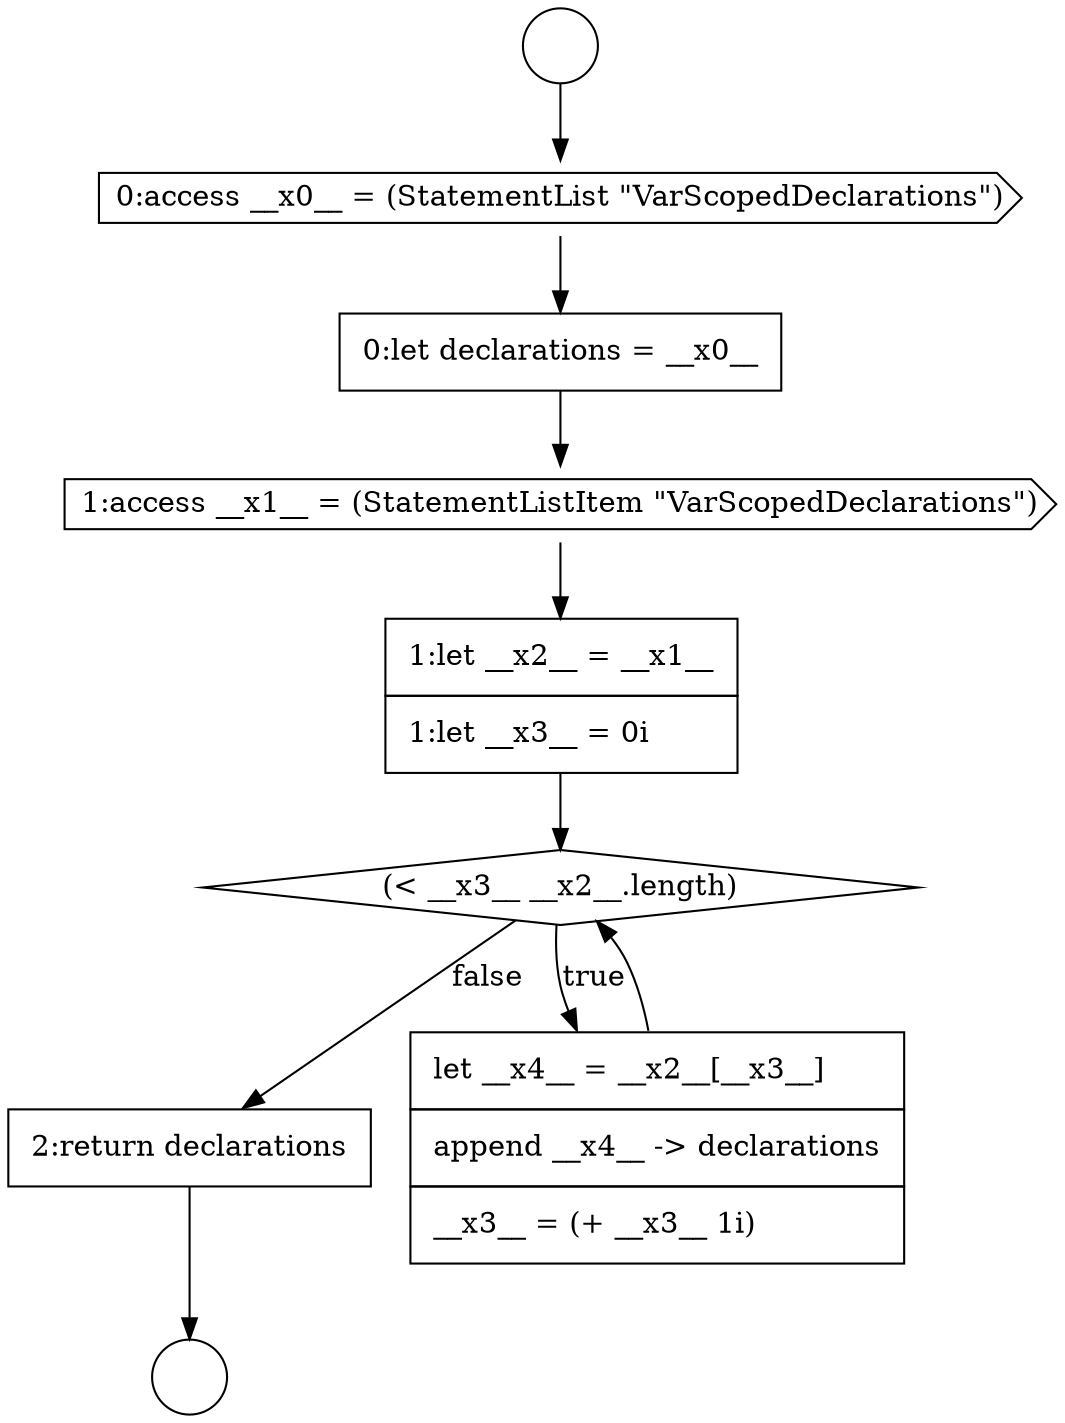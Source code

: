 digraph {
  node5874 [shape=none, margin=0, label=<<font color="black">
    <table border="0" cellborder="1" cellspacing="0" cellpadding="10">
      <tr><td align="left">2:return declarations</td></tr>
    </table>
  </font>> color="black" fillcolor="white" style=filled]
  node5872 [shape=diamond, label=<<font color="black">(&lt; __x3__ __x2__.length)</font>> color="black" fillcolor="white" style=filled]
  node5870 [shape=cds, label=<<font color="black">1:access __x1__ = (StatementListItem &quot;VarScopedDeclarations&quot;)</font>> color="black" fillcolor="white" style=filled]
  node5871 [shape=none, margin=0, label=<<font color="black">
    <table border="0" cellborder="1" cellspacing="0" cellpadding="10">
      <tr><td align="left">1:let __x2__ = __x1__</td></tr>
      <tr><td align="left">1:let __x3__ = 0i</td></tr>
    </table>
  </font>> color="black" fillcolor="white" style=filled]
  node5873 [shape=none, margin=0, label=<<font color="black">
    <table border="0" cellborder="1" cellspacing="0" cellpadding="10">
      <tr><td align="left">let __x4__ = __x2__[__x3__]</td></tr>
      <tr><td align="left">append __x4__ -&gt; declarations</td></tr>
      <tr><td align="left">__x3__ = (+ __x3__ 1i)</td></tr>
    </table>
  </font>> color="black" fillcolor="white" style=filled]
  node5869 [shape=none, margin=0, label=<<font color="black">
    <table border="0" cellborder="1" cellspacing="0" cellpadding="10">
      <tr><td align="left">0:let declarations = __x0__</td></tr>
    </table>
  </font>> color="black" fillcolor="white" style=filled]
  node5867 [shape=circle label=" " color="black" fillcolor="white" style=filled]
  node5868 [shape=cds, label=<<font color="black">0:access __x0__ = (StatementList &quot;VarScopedDeclarations&quot;)</font>> color="black" fillcolor="white" style=filled]
  node5866 [shape=circle label=" " color="black" fillcolor="white" style=filled]
  node5866 -> node5868 [ color="black"]
  node5871 -> node5872 [ color="black"]
  node5869 -> node5870 [ color="black"]
  node5868 -> node5869 [ color="black"]
  node5872 -> node5873 [label=<<font color="black">true</font>> color="black"]
  node5872 -> node5874 [label=<<font color="black">false</font>> color="black"]
  node5873 -> node5872 [ color="black"]
  node5870 -> node5871 [ color="black"]
  node5874 -> node5867 [ color="black"]
}
